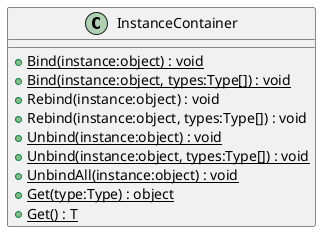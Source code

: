 @startuml
class InstanceContainer {
    + {static} Bind(instance:object) : void
    + {static} Bind(instance:object, types:Type[]) : void
    + Rebind(instance:object) : void
    + Rebind(instance:object, types:Type[]) : void
    + {static} Unbind(instance:object) : void
    + {static} Unbind(instance:object, types:Type[]) : void
    + {static} UnbindAll(instance:object) : void
    + {static} Get(type:Type) : object
    + {static} Get() : T
}
@enduml
